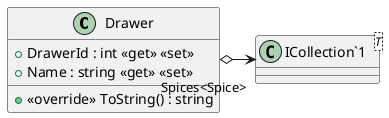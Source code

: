 @startuml
class Drawer {
    + DrawerId : int <<get>> <<set>>
    + Name : string <<get>> <<set>>
    + <<override>> ToString() : string
}
class "ICollection`1"<T> {
}
Drawer o-> "Spices<Spice>" "ICollection`1"
@enduml

